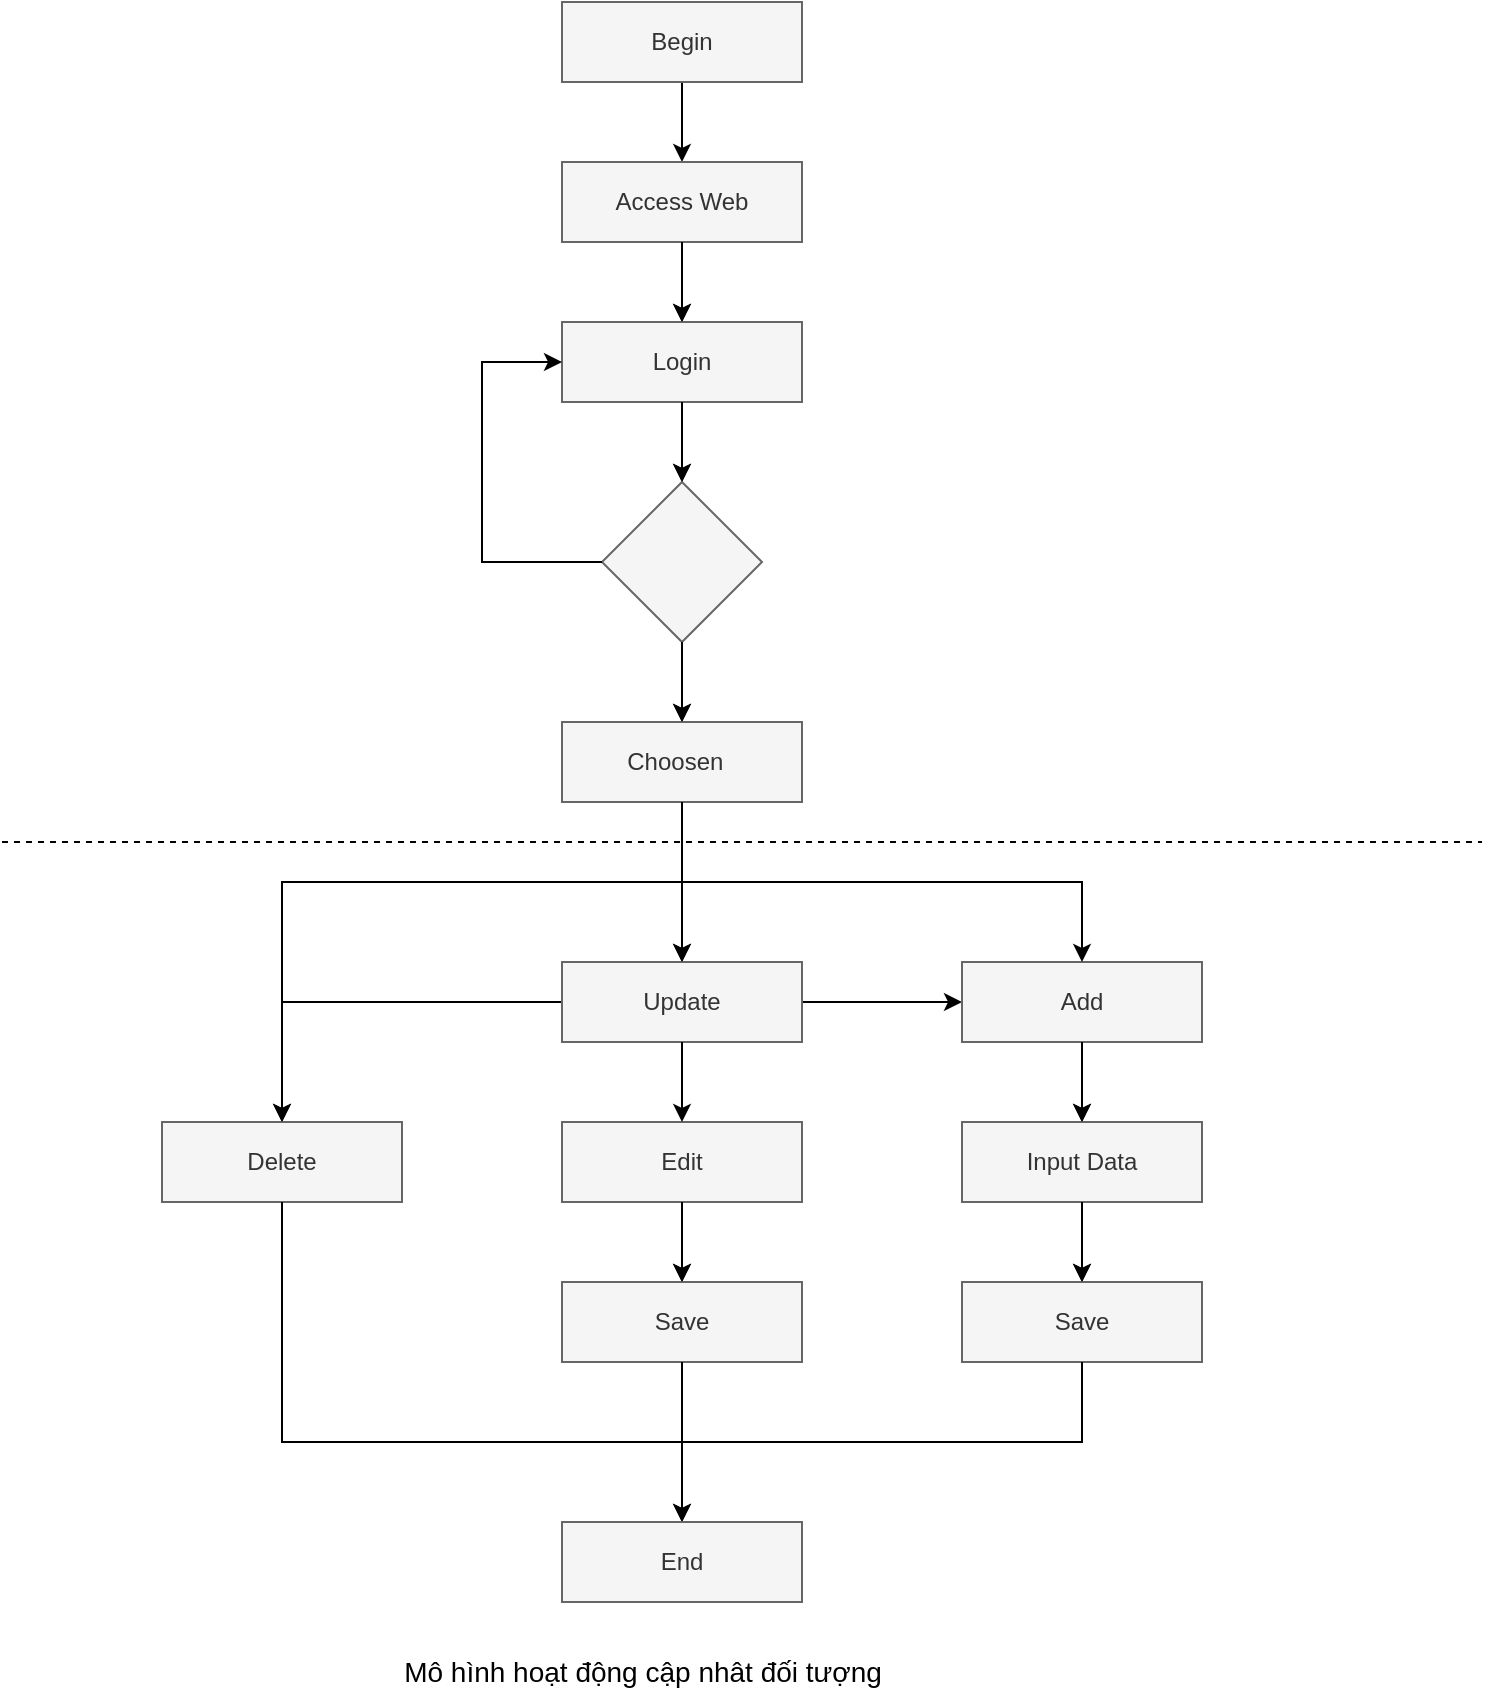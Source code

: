<mxfile version="20.5.3" type="embed"><diagram id="pOgYGxgZvi2bDCByNrLW" name="Page-1"><mxGraphModel dx="725" dy="519" grid="0" gridSize="10" guides="1" tooltips="1" connect="1" arrows="1" fold="1" page="1" pageScale="1" pageWidth="850" pageHeight="1100" background="#ffffff" math="0" shadow="0"><root><mxCell id="0"/><mxCell id="1" parent="0"/><mxCell id="4" value="" style="edgeStyle=orthogonalEdgeStyle;rounded=0;orthogonalLoop=1;jettySize=auto;html=1;" edge="1" parent="1" source="2" target="3"><mxGeometry relative="1" as="geometry"/></mxCell><mxCell id="39" value="" style="edgeStyle=orthogonalEdgeStyle;rounded=0;orthogonalLoop=1;jettySize=auto;html=1;strokeColor=#000000;exitX=0.5;exitY=1;exitDx=0;exitDy=0;entryX=0.5;entryY=0;entryDx=0;entryDy=0;" edge="1" parent="1" source="38" target="2"><mxGeometry relative="1" as="geometry"/></mxCell><mxCell id="2" value="Access Web" style="rounded=0;whiteSpace=wrap;html=1;fillColor=#f5f5f5;fontColor=#333333;strokeColor=#666666;" vertex="1" parent="1"><mxGeometry x="280" y="80" width="120" height="40" as="geometry"/></mxCell><mxCell id="6" value="" style="edgeStyle=orthogonalEdgeStyle;rounded=0;orthogonalLoop=1;jettySize=auto;html=1;" edge="1" parent="1" source="3" target="5"><mxGeometry relative="1" as="geometry"/></mxCell><mxCell id="3" value="Login" style="rounded=0;whiteSpace=wrap;html=1;fillColor=#f5f5f5;fontColor=#333333;strokeColor=#666666;" vertex="1" parent="1"><mxGeometry x="280" y="160" width="120" height="40" as="geometry"/></mxCell><mxCell id="8" value="" style="edgeStyle=orthogonalEdgeStyle;rounded=0;orthogonalLoop=1;jettySize=auto;html=1;" edge="1" parent="1" source="5" target="7"><mxGeometry relative="1" as="geometry"/></mxCell><mxCell id="5" value="" style="rhombus;whiteSpace=wrap;html=1;fillColor=#f5f5f5;strokeColor=#666666;fontColor=#333333;rounded=0;" vertex="1" parent="1"><mxGeometry x="300" y="240" width="80" height="80" as="geometry"/></mxCell><mxCell id="10" value="" style="edgeStyle=orthogonalEdgeStyle;rounded=0;orthogonalLoop=1;jettySize=auto;html=1;" edge="1" parent="1" source="7" target="9"><mxGeometry relative="1" as="geometry"/></mxCell><mxCell id="7" value="Choosen&amp;nbsp;&amp;nbsp;" style="whiteSpace=wrap;html=1;fillColor=#f5f5f5;strokeColor=#666666;fontColor=#333333;rounded=0;" vertex="1" parent="1"><mxGeometry x="280" y="360" width="120" height="40" as="geometry"/></mxCell><mxCell id="12" value="" style="edgeStyle=orthogonalEdgeStyle;rounded=0;orthogonalLoop=1;jettySize=auto;html=1;" edge="1" parent="1" source="9" target="11"><mxGeometry relative="1" as="geometry"/></mxCell><mxCell id="14" value="" style="edgeStyle=orthogonalEdgeStyle;rounded=0;orthogonalLoop=1;jettySize=auto;html=1;" edge="1" parent="1" source="9" target="13"><mxGeometry relative="1" as="geometry"/></mxCell><mxCell id="9" value="Update" style="whiteSpace=wrap;html=1;fillColor=#f5f5f5;strokeColor=#666666;fontColor=#333333;rounded=0;" vertex="1" parent="1"><mxGeometry x="280" y="480" width="120" height="40" as="geometry"/></mxCell><mxCell id="11" value="Delete" style="whiteSpace=wrap;html=1;fillColor=#f5f5f5;strokeColor=#666666;fontColor=#333333;rounded=0;" vertex="1" parent="1"><mxGeometry x="80" y="560" width="120" height="40" as="geometry"/></mxCell><mxCell id="19" value="" style="edgeStyle=orthogonalEdgeStyle;rounded=0;orthogonalLoop=1;jettySize=auto;html=1;" edge="1" parent="1" source="13" target="18"><mxGeometry relative="1" as="geometry"/></mxCell><mxCell id="13" value="Add" style="whiteSpace=wrap;html=1;fillColor=#f5f5f5;strokeColor=#666666;fontColor=#333333;rounded=0;" vertex="1" parent="1"><mxGeometry x="480" y="480" width="120" height="40" as="geometry"/></mxCell><mxCell id="17" value="" style="edgeStyle=orthogonalEdgeStyle;rounded=0;orthogonalLoop=1;jettySize=auto;html=1;" edge="1" parent="1" source="15" target="16"><mxGeometry relative="1" as="geometry"/></mxCell><mxCell id="15" value="Edit" style="whiteSpace=wrap;html=1;fillColor=#f5f5f5;strokeColor=#666666;fontColor=#333333;rounded=0;" vertex="1" parent="1"><mxGeometry x="280" y="560" width="120" height="40" as="geometry"/></mxCell><mxCell id="41" value="" style="edgeStyle=orthogonalEdgeStyle;rounded=0;orthogonalLoop=1;jettySize=auto;html=1;strokeColor=#000000;" edge="1" parent="1" source="16" target="40"><mxGeometry relative="1" as="geometry"/></mxCell><mxCell id="16" value="Save" style="whiteSpace=wrap;html=1;fillColor=#f5f5f5;strokeColor=#666666;fontColor=#333333;rounded=0;" vertex="1" parent="1"><mxGeometry x="280" y="640" width="120" height="40" as="geometry"/></mxCell><mxCell id="21" value="" style="edgeStyle=orthogonalEdgeStyle;rounded=0;orthogonalLoop=1;jettySize=auto;html=1;" edge="1" parent="1" source="18" target="20"><mxGeometry relative="1" as="geometry"/></mxCell><mxCell id="18" value="Input Data" style="whiteSpace=wrap;html=1;fillColor=#f5f5f5;strokeColor=#666666;fontColor=#333333;rounded=0;" vertex="1" parent="1"><mxGeometry x="480" y="560" width="120" height="40" as="geometry"/></mxCell><mxCell id="20" value="Save" style="whiteSpace=wrap;html=1;fillColor=#f5f5f5;strokeColor=#666666;fontColor=#333333;rounded=0;" vertex="1" parent="1"><mxGeometry x="480" y="640" width="120" height="40" as="geometry"/></mxCell><mxCell id="22" value="" style="endArrow=classic;html=1;rounded=0;strokeColor=#000000;" edge="1" parent="1" target="3"><mxGeometry width="50" height="50" relative="1" as="geometry"><mxPoint x="340" y="120" as="sourcePoint"/><mxPoint x="400" y="200" as="targetPoint"/></mxGeometry></mxCell><mxCell id="23" value="" style="endArrow=classic;html=1;rounded=0;strokeColor=#000000;" edge="1" parent="1" target="5"><mxGeometry width="50" height="50" relative="1" as="geometry"><mxPoint x="340" y="200" as="sourcePoint"/><mxPoint x="400" y="200" as="targetPoint"/></mxGeometry></mxCell><mxCell id="24" value="" style="endArrow=classic;html=1;rounded=0;strokeColor=#000000;exitX=0.5;exitY=1;exitDx=0;exitDy=0;" edge="1" parent="1" source="5"><mxGeometry width="50" height="50" relative="1" as="geometry"><mxPoint x="350" y="320" as="sourcePoint"/><mxPoint x="340" y="360" as="targetPoint"/></mxGeometry></mxCell><mxCell id="25" value="" style="endArrow=classic;html=1;rounded=0;strokeColor=#000000;exitX=0.5;exitY=1;exitDx=0;exitDy=0;entryX=0.5;entryY=0;entryDx=0;entryDy=0;" edge="1" parent="1" source="7" target="9"><mxGeometry width="50" height="50" relative="1" as="geometry"><mxPoint x="350" y="400" as="sourcePoint"/><mxPoint x="400" y="350" as="targetPoint"/></mxGeometry></mxCell><mxCell id="26" value="" style="endArrow=classic;html=1;rounded=0;strokeColor=#000000;exitX=0.5;exitY=1;exitDx=0;exitDy=0;entryX=0.5;entryY=0;entryDx=0;entryDy=0;" edge="1" parent="1" source="9" target="15"><mxGeometry width="50" height="50" relative="1" as="geometry"><mxPoint x="350" y="450" as="sourcePoint"/><mxPoint x="400" y="400" as="targetPoint"/></mxGeometry></mxCell><mxCell id="27" value="" style="endArrow=classic;html=1;rounded=0;strokeColor=#000000;" edge="1" parent="1" target="16"><mxGeometry width="50" height="50" relative="1" as="geometry"><mxPoint x="340" y="600" as="sourcePoint"/><mxPoint x="400" y="450" as="targetPoint"/></mxGeometry></mxCell><mxCell id="28" value="" style="endArrow=classic;html=1;rounded=0;strokeColor=#000000;exitX=0.5;exitY=1;exitDx=0;exitDy=0;entryX=0.5;entryY=0;entryDx=0;entryDy=0;" edge="1" parent="1" source="13" target="18"><mxGeometry width="50" height="50" relative="1" as="geometry"><mxPoint x="350" y="500" as="sourcePoint"/><mxPoint x="400" y="450" as="targetPoint"/></mxGeometry></mxCell><mxCell id="29" value="" style="endArrow=classic;html=1;rounded=0;strokeColor=#000000;exitX=0.5;exitY=1;exitDx=0;exitDy=0;" edge="1" parent="1" source="18" target="20"><mxGeometry width="50" height="50" relative="1" as="geometry"><mxPoint x="350" y="500" as="sourcePoint"/><mxPoint x="400" y="450" as="targetPoint"/></mxGeometry></mxCell><mxCell id="31" value="" style="endArrow=classic;html=1;rounded=0;strokeColor=#000000;entryX=0.5;entryY=0;entryDx=0;entryDy=0;" edge="1" parent="1" target="13"><mxGeometry width="50" height="50" relative="1" as="geometry"><mxPoint x="340" y="440" as="sourcePoint"/><mxPoint x="400" y="450" as="targetPoint"/><Array as="points"><mxPoint x="540" y="440"/></Array></mxGeometry></mxCell><mxCell id="32" value="" style="endArrow=classic;html=1;rounded=0;strokeColor=#000000;entryX=0.5;entryY=0;entryDx=0;entryDy=0;" edge="1" parent="1" target="11"><mxGeometry width="50" height="50" relative="1" as="geometry"><mxPoint x="340" y="440" as="sourcePoint"/><mxPoint x="400" y="450" as="targetPoint"/><Array as="points"><mxPoint x="140" y="440"/></Array></mxGeometry></mxCell><mxCell id="33" value="" style="endArrow=classic;html=1;rounded=0;strokeColor=#000000;exitX=0;exitY=0.5;exitDx=0;exitDy=0;entryX=0;entryY=0.5;entryDx=0;entryDy=0;" edge="1" parent="1" source="5" target="3"><mxGeometry width="50" height="50" relative="1" as="geometry"><mxPoint x="350" y="300" as="sourcePoint"/><mxPoint x="400" y="250" as="targetPoint"/><Array as="points"><mxPoint x="240" y="280"/><mxPoint x="240" y="180"/></Array></mxGeometry></mxCell><mxCell id="34" value="" style="endArrow=classic;html=1;rounded=0;strokeColor=#000000;exitX=0.5;exitY=1;exitDx=0;exitDy=0;" edge="1" parent="1" source="16"><mxGeometry width="50" height="50" relative="1" as="geometry"><mxPoint x="350" y="650" as="sourcePoint"/><mxPoint x="340" y="760" as="targetPoint"/></mxGeometry></mxCell><mxCell id="36" value="" style="endArrow=none;html=1;rounded=0;strokeColor=#000000;exitX=0.5;exitY=1;exitDx=0;exitDy=0;" edge="1" parent="1" source="11"><mxGeometry width="50" height="50" relative="1" as="geometry"><mxPoint x="350" y="650" as="sourcePoint"/><mxPoint x="340" y="720" as="targetPoint"/><Array as="points"><mxPoint x="140" y="720"/></Array></mxGeometry></mxCell><mxCell id="37" value="" style="endArrow=none;html=1;rounded=0;strokeColor=#000000;entryX=0.5;entryY=1;entryDx=0;entryDy=0;" edge="1" parent="1" target="20"><mxGeometry width="50" height="50" relative="1" as="geometry"><mxPoint x="340" y="720" as="sourcePoint"/><mxPoint x="400" y="600" as="targetPoint"/><Array as="points"><mxPoint x="540" y="720"/></Array></mxGeometry></mxCell><mxCell id="38" value="Begin" style="rounded=0;whiteSpace=wrap;html=1;fillColor=#f5f5f5;fontColor=#333333;strokeColor=#666666;" vertex="1" parent="1"><mxGeometry x="280" width="120" height="40" as="geometry"/></mxCell><mxCell id="40" value="End" style="whiteSpace=wrap;html=1;fillColor=#f5f5f5;strokeColor=#666666;fontColor=#333333;rounded=0;" vertex="1" parent="1"><mxGeometry x="280" y="760" width="120" height="40" as="geometry"/></mxCell><mxCell id="42" value="&lt;font color=&quot;#000000&quot; style=&quot;font-size: 14px;&quot;&gt;Mô hình hoạt động cập nhât đối tượng&lt;/font&gt;" style="text;html=1;align=center;verticalAlign=middle;resizable=0;points=[];autosize=1;strokeColor=none;fillColor=none;" vertex="1" parent="1"><mxGeometry x="190" y="820" width="260" height="30" as="geometry"/></mxCell><mxCell id="43" value="" style="endArrow=none;html=1;rounded=0;strokeColor=#000000;fontSize=14;fontColor=#000000;dashed=1;" edge="1" parent="1"><mxGeometry width="50" height="50" relative="1" as="geometry"><mxPoint y="420" as="sourcePoint"/><mxPoint x="740" y="420" as="targetPoint"/></mxGeometry></mxCell></root></mxGraphModel></diagram></mxfile>